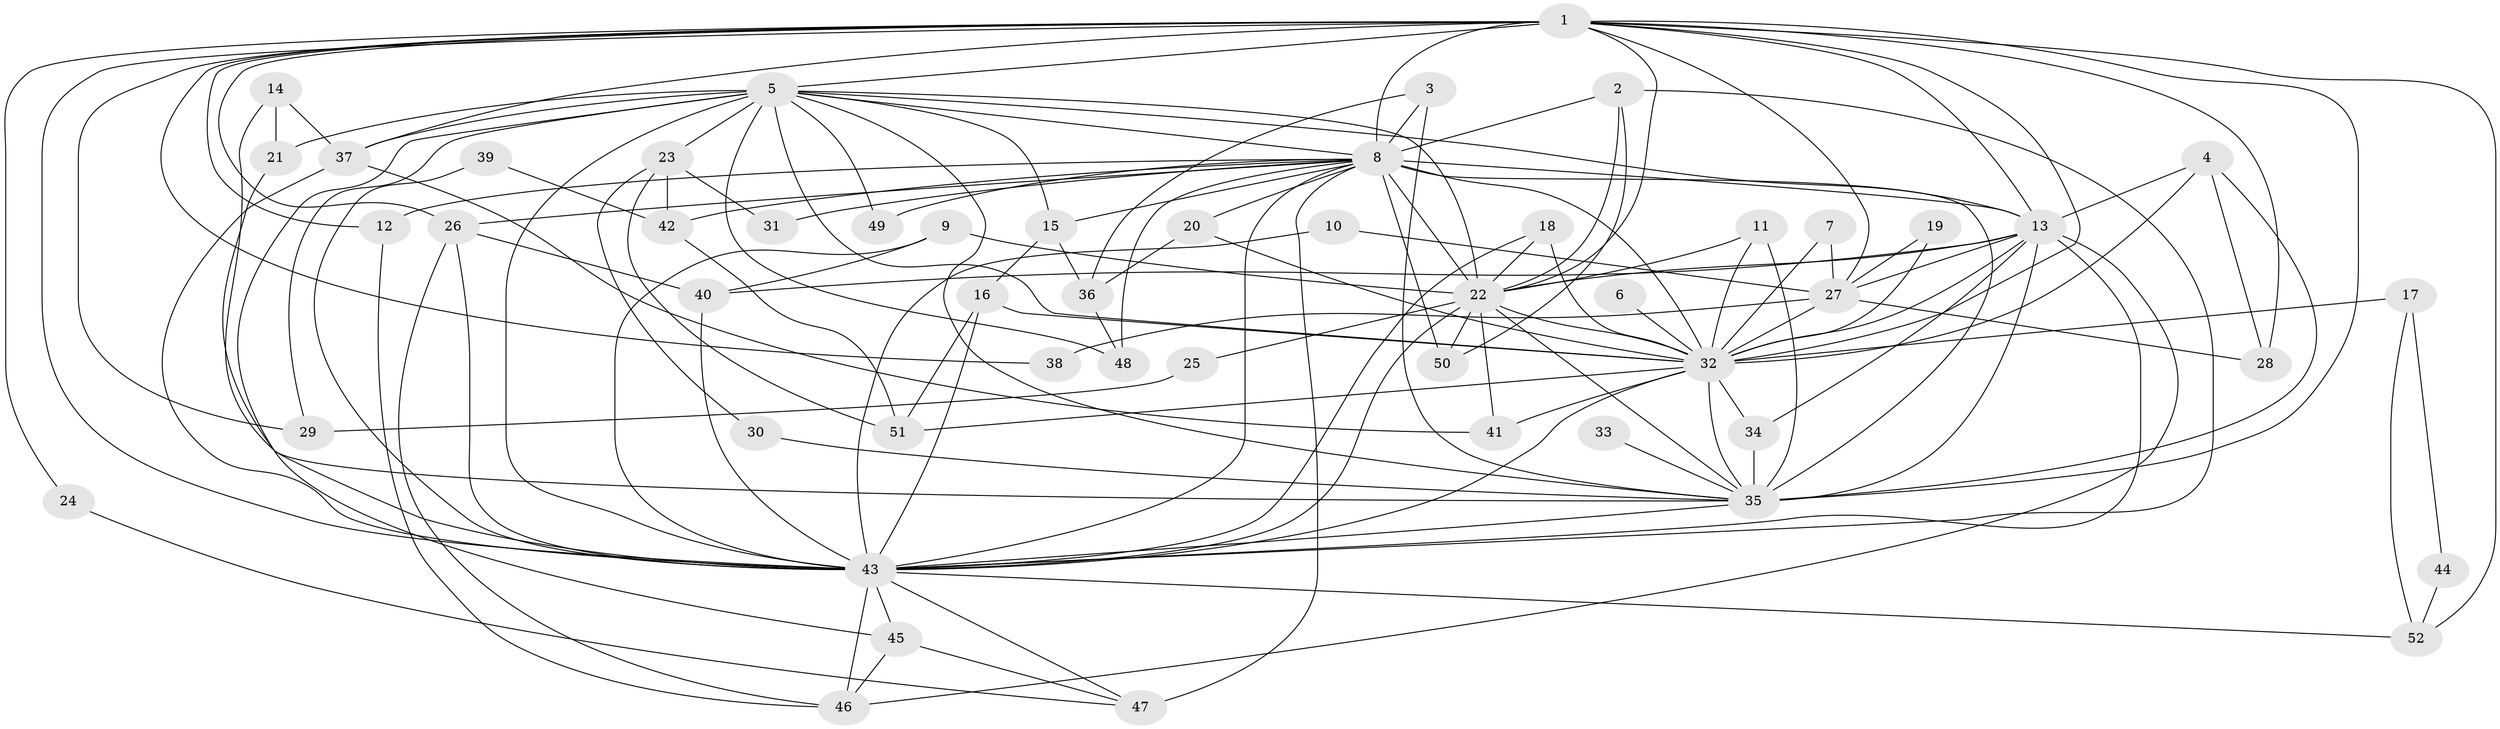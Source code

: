 // original degree distribution, {18: 0.028846153846153848, 19: 0.009615384615384616, 25: 0.019230769230769232, 14: 0.009615384615384616, 20: 0.019230769230769232, 27: 0.009615384615384616, 4: 0.125, 3: 0.19230769230769232, 2: 0.5192307692307693, 5: 0.038461538461538464, 9: 0.009615384615384616, 6: 0.009615384615384616, 7: 0.009615384615384616}
// Generated by graph-tools (version 1.1) at 2025/01/03/09/25 03:01:27]
// undirected, 52 vertices, 136 edges
graph export_dot {
graph [start="1"]
  node [color=gray90,style=filled];
  1;
  2;
  3;
  4;
  5;
  6;
  7;
  8;
  9;
  10;
  11;
  12;
  13;
  14;
  15;
  16;
  17;
  18;
  19;
  20;
  21;
  22;
  23;
  24;
  25;
  26;
  27;
  28;
  29;
  30;
  31;
  32;
  33;
  34;
  35;
  36;
  37;
  38;
  39;
  40;
  41;
  42;
  43;
  44;
  45;
  46;
  47;
  48;
  49;
  50;
  51;
  52;
  1 -- 5 [weight=2.0];
  1 -- 8 [weight=4.0];
  1 -- 12 [weight=1.0];
  1 -- 13 [weight=3.0];
  1 -- 22 [weight=2.0];
  1 -- 24 [weight=1.0];
  1 -- 26 [weight=1.0];
  1 -- 27 [weight=1.0];
  1 -- 28 [weight=1.0];
  1 -- 29 [weight=1.0];
  1 -- 32 [weight=3.0];
  1 -- 35 [weight=2.0];
  1 -- 37 [weight=1.0];
  1 -- 38 [weight=1.0];
  1 -- 43 [weight=2.0];
  1 -- 52 [weight=2.0];
  2 -- 8 [weight=1.0];
  2 -- 22 [weight=1.0];
  2 -- 43 [weight=1.0];
  2 -- 50 [weight=1.0];
  3 -- 8 [weight=1.0];
  3 -- 35 [weight=1.0];
  3 -- 36 [weight=1.0];
  4 -- 13 [weight=1.0];
  4 -- 28 [weight=1.0];
  4 -- 32 [weight=1.0];
  4 -- 35 [weight=1.0];
  5 -- 8 [weight=2.0];
  5 -- 13 [weight=1.0];
  5 -- 15 [weight=1.0];
  5 -- 21 [weight=2.0];
  5 -- 22 [weight=1.0];
  5 -- 23 [weight=2.0];
  5 -- 29 [weight=1.0];
  5 -- 32 [weight=1.0];
  5 -- 35 [weight=1.0];
  5 -- 37 [weight=1.0];
  5 -- 43 [weight=2.0];
  5 -- 45 [weight=1.0];
  5 -- 48 [weight=1.0];
  5 -- 49 [weight=1.0];
  6 -- 32 [weight=1.0];
  7 -- 27 [weight=1.0];
  7 -- 32 [weight=1.0];
  8 -- 12 [weight=1.0];
  8 -- 13 [weight=3.0];
  8 -- 15 [weight=1.0];
  8 -- 20 [weight=1.0];
  8 -- 22 [weight=4.0];
  8 -- 26 [weight=1.0];
  8 -- 31 [weight=2.0];
  8 -- 32 [weight=2.0];
  8 -- 35 [weight=3.0];
  8 -- 42 [weight=1.0];
  8 -- 43 [weight=3.0];
  8 -- 47 [weight=1.0];
  8 -- 48 [weight=2.0];
  8 -- 49 [weight=2.0];
  8 -- 50 [weight=2.0];
  9 -- 22 [weight=2.0];
  9 -- 40 [weight=1.0];
  9 -- 43 [weight=1.0];
  10 -- 27 [weight=1.0];
  10 -- 43 [weight=1.0];
  11 -- 22 [weight=1.0];
  11 -- 32 [weight=1.0];
  11 -- 35 [weight=1.0];
  12 -- 46 [weight=1.0];
  13 -- 22 [weight=1.0];
  13 -- 27 [weight=2.0];
  13 -- 32 [weight=2.0];
  13 -- 34 [weight=1.0];
  13 -- 35 [weight=1.0];
  13 -- 40 [weight=1.0];
  13 -- 43 [weight=1.0];
  13 -- 46 [weight=1.0];
  14 -- 21 [weight=1.0];
  14 -- 35 [weight=1.0];
  14 -- 37 [weight=1.0];
  15 -- 16 [weight=1.0];
  15 -- 36 [weight=1.0];
  16 -- 32 [weight=1.0];
  16 -- 43 [weight=1.0];
  16 -- 51 [weight=1.0];
  17 -- 32 [weight=1.0];
  17 -- 44 [weight=1.0];
  17 -- 52 [weight=2.0];
  18 -- 22 [weight=1.0];
  18 -- 32 [weight=1.0];
  18 -- 43 [weight=1.0];
  19 -- 27 [weight=1.0];
  19 -- 32 [weight=1.0];
  20 -- 32 [weight=1.0];
  20 -- 36 [weight=1.0];
  21 -- 43 [weight=1.0];
  22 -- 25 [weight=2.0];
  22 -- 32 [weight=1.0];
  22 -- 35 [weight=1.0];
  22 -- 41 [weight=1.0];
  22 -- 43 [weight=1.0];
  22 -- 50 [weight=1.0];
  23 -- 30 [weight=1.0];
  23 -- 31 [weight=1.0];
  23 -- 42 [weight=1.0];
  23 -- 51 [weight=1.0];
  24 -- 47 [weight=1.0];
  25 -- 29 [weight=1.0];
  26 -- 40 [weight=1.0];
  26 -- 43 [weight=1.0];
  26 -- 46 [weight=1.0];
  27 -- 28 [weight=1.0];
  27 -- 32 [weight=1.0];
  27 -- 38 [weight=1.0];
  30 -- 35 [weight=1.0];
  32 -- 34 [weight=1.0];
  32 -- 35 [weight=1.0];
  32 -- 41 [weight=1.0];
  32 -- 43 [weight=1.0];
  32 -- 51 [weight=1.0];
  33 -- 35 [weight=1.0];
  34 -- 35 [weight=1.0];
  35 -- 43 [weight=1.0];
  36 -- 48 [weight=1.0];
  37 -- 41 [weight=1.0];
  37 -- 43 [weight=1.0];
  39 -- 42 [weight=1.0];
  39 -- 43 [weight=1.0];
  40 -- 43 [weight=1.0];
  42 -- 51 [weight=1.0];
  43 -- 45 [weight=1.0];
  43 -- 46 [weight=2.0];
  43 -- 47 [weight=1.0];
  43 -- 52 [weight=1.0];
  44 -- 52 [weight=1.0];
  45 -- 46 [weight=1.0];
  45 -- 47 [weight=1.0];
}
